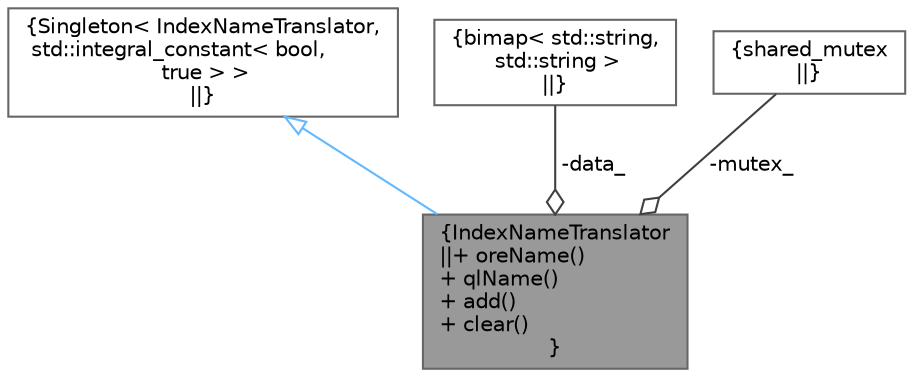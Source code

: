 digraph "IndexNameTranslator"
{
 // INTERACTIVE_SVG=YES
 // LATEX_PDF_SIZE
  bgcolor="transparent";
  edge [fontname=Helvetica,fontsize=10,labelfontname=Helvetica,labelfontsize=10];
  node [fontname=Helvetica,fontsize=10,shape=box,height=0.2,width=0.4];
  Node1 [label="{IndexNameTranslator\n||+ oreName()\l+ qlName()\l+ add()\l+ clear()\l}",height=0.2,width=0.4,color="gray40", fillcolor="grey60", style="filled", fontcolor="black",tooltip="IndexNameTranslator."];
  Node2 -> Node1 [dir="back",color="steelblue1",style="solid",arrowtail="onormal"];
  Node2 [label="{Singleton\< IndexNameTranslator,\l std::integral_constant\< bool,\l true \> \>\n||}",height=0.2,width=0.4,color="gray40", fillcolor="white", style="filled",tooltip=" "];
  Node3 -> Node1 [color="grey25",style="solid",label=" -data_" ,arrowhead="odiamond"];
  Node3 [label="{bimap\< std::string,\l std::string \>\n||}",height=0.2,width=0.4,color="gray40", fillcolor="white", style="filled",tooltip=" "];
  Node4 -> Node1 [color="grey25",style="solid",label=" -mutex_" ,arrowhead="odiamond"];
  Node4 [label="{shared_mutex\n||}",height=0.2,width=0.4,color="gray40", fillcolor="white", style="filled",tooltip=" "];
}
